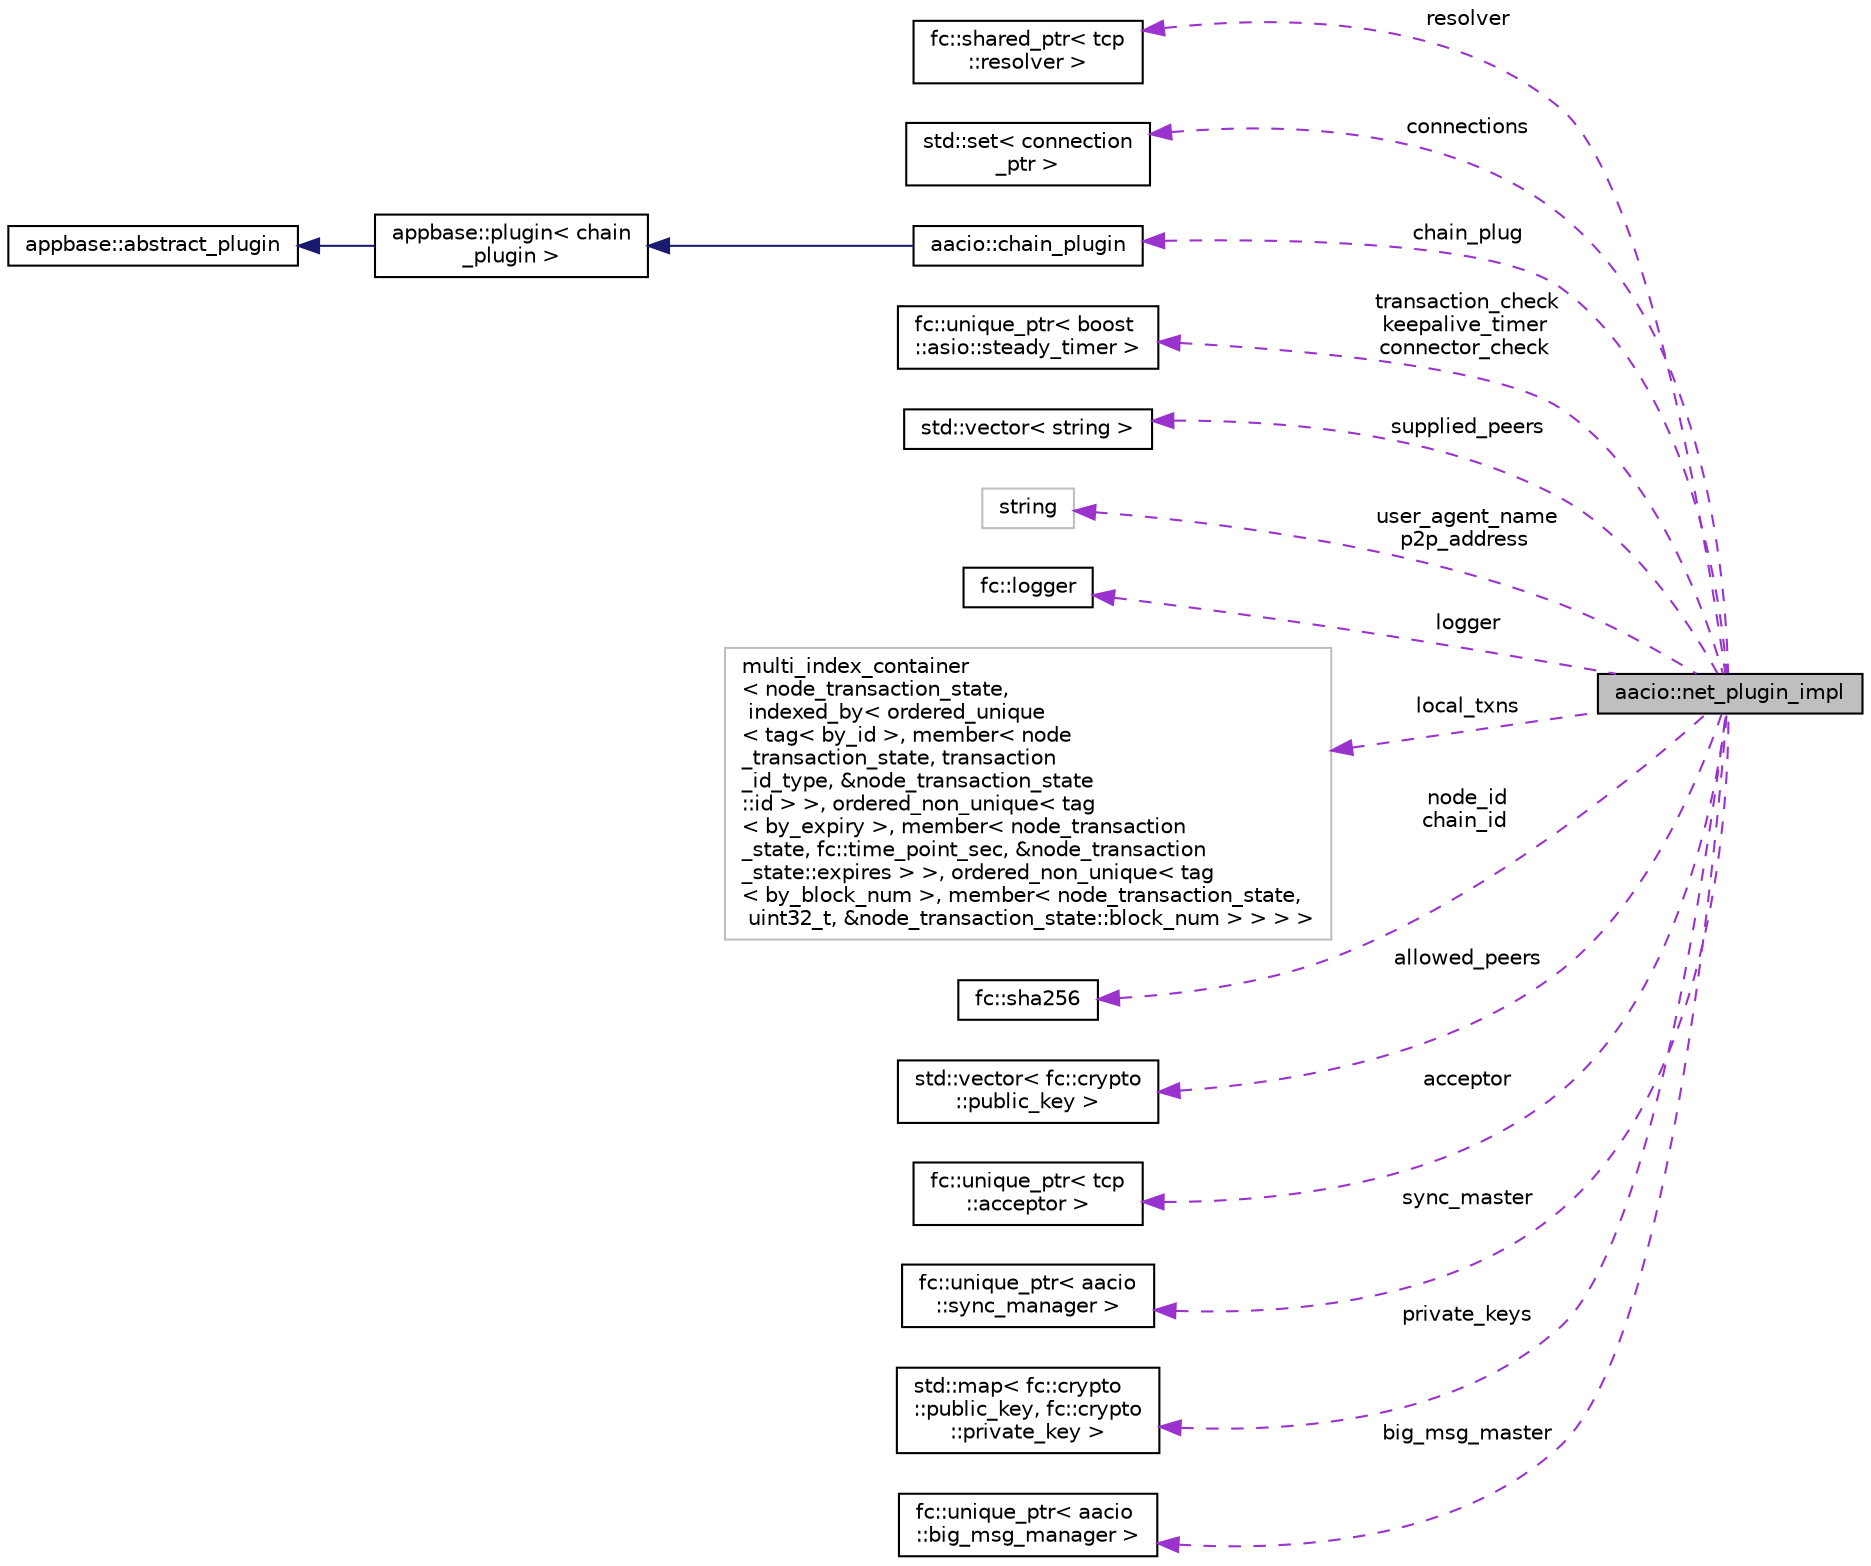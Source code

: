 digraph "aacio::net_plugin_impl"
{
  edge [fontname="Helvetica",fontsize="10",labelfontname="Helvetica",labelfontsize="10"];
  node [fontname="Helvetica",fontsize="10",shape=record];
  rankdir="LR";
  Node1 [label="aacio::net_plugin_impl",height=0.2,width=0.4,color="black", fillcolor="grey75", style="filled", fontcolor="black"];
  Node2 -> Node1 [dir="back",color="darkorchid3",fontsize="10",style="dashed",label=" resolver" ,fontname="Helvetica"];
  Node2 [label="fc::shared_ptr\< tcp\l::resolver \>",height=0.2,width=0.4,color="black", fillcolor="white", style="filled",URL="$classfc_1_1shared__ptr.html"];
  Node3 -> Node1 [dir="back",color="darkorchid3",fontsize="10",style="dashed",label=" connections" ,fontname="Helvetica"];
  Node3 [label="std::set\< connection\l_ptr \>",height=0.2,width=0.4,color="black", fillcolor="white", style="filled",URL="$classstd_1_1set.html"];
  Node4 -> Node1 [dir="back",color="darkorchid3",fontsize="10",style="dashed",label=" chain_plug" ,fontname="Helvetica"];
  Node4 [label="aacio::chain_plugin",height=0.2,width=0.4,color="black", fillcolor="white", style="filled",URL="$classaacio_1_1chain__plugin.html"];
  Node5 -> Node4 [dir="back",color="midnightblue",fontsize="10",style="solid",fontname="Helvetica"];
  Node5 [label="appbase::plugin\< chain\l_plugin \>",height=0.2,width=0.4,color="black", fillcolor="white", style="filled",URL="$classappbase_1_1plugin.html"];
  Node6 -> Node5 [dir="back",color="midnightblue",fontsize="10",style="solid",fontname="Helvetica"];
  Node6 [label="appbase::abstract_plugin",height=0.2,width=0.4,color="black", fillcolor="white", style="filled",URL="$classappbase_1_1abstract__plugin.html"];
  Node7 -> Node1 [dir="back",color="darkorchid3",fontsize="10",style="dashed",label=" transaction_check\nkeepalive_timer\nconnector_check" ,fontname="Helvetica"];
  Node7 [label="fc::unique_ptr\< boost\l::asio::steady_timer \>",height=0.2,width=0.4,color="black", fillcolor="white", style="filled",URL="$classfc_1_1unique__ptr.html"];
  Node8 -> Node1 [dir="back",color="darkorchid3",fontsize="10",style="dashed",label=" supplied_peers" ,fontname="Helvetica"];
  Node8 [label="std::vector\< string \>",height=0.2,width=0.4,color="black", fillcolor="white", style="filled",URL="$classstd_1_1vector.html"];
  Node9 -> Node1 [dir="back",color="darkorchid3",fontsize="10",style="dashed",label=" user_agent_name\np2p_address" ,fontname="Helvetica"];
  Node9 [label="string",height=0.2,width=0.4,color="grey75", fillcolor="white", style="filled"];
  Node10 -> Node1 [dir="back",color="darkorchid3",fontsize="10",style="dashed",label=" logger" ,fontname="Helvetica"];
  Node10 [label="fc::logger",height=0.2,width=0.4,color="black", fillcolor="white", style="filled",URL="$classfc_1_1logger.html"];
  Node11 -> Node1 [dir="back",color="darkorchid3",fontsize="10",style="dashed",label=" local_txns" ,fontname="Helvetica"];
  Node11 [label="multi_index_container\l\< node_transaction_state,\l indexed_by\< ordered_unique\l\< tag\< by_id \>, member\< node\l_transaction_state, transaction\l_id_type, &node_transaction_state\l::id \> \>, ordered_non_unique\< tag\l\< by_expiry \>, member\< node_transaction\l_state, fc::time_point_sec, &node_transaction\l_state::expires \> \>, ordered_non_unique\< tag\l\< by_block_num \>, member\< node_transaction_state,\l uint32_t, &node_transaction_state::block_num \> \> \> \>",height=0.2,width=0.4,color="grey75", fillcolor="white", style="filled"];
  Node12 -> Node1 [dir="back",color="darkorchid3",fontsize="10",style="dashed",label=" node_id\nchain_id" ,fontname="Helvetica"];
  Node12 [label="fc::sha256",height=0.2,width=0.4,color="black", fillcolor="white", style="filled",URL="$classfc_1_1sha256.html"];
  Node13 -> Node1 [dir="back",color="darkorchid3",fontsize="10",style="dashed",label=" allowed_peers" ,fontname="Helvetica"];
  Node13 [label="std::vector\< fc::crypto\l::public_key \>",height=0.2,width=0.4,color="black", fillcolor="white", style="filled",URL="$classstd_1_1vector.html"];
  Node14 -> Node1 [dir="back",color="darkorchid3",fontsize="10",style="dashed",label=" acceptor" ,fontname="Helvetica"];
  Node14 [label="fc::unique_ptr\< tcp\l::acceptor \>",height=0.2,width=0.4,color="black", fillcolor="white", style="filled",URL="$classfc_1_1unique__ptr.html"];
  Node15 -> Node1 [dir="back",color="darkorchid3",fontsize="10",style="dashed",label=" sync_master" ,fontname="Helvetica"];
  Node15 [label="fc::unique_ptr\< aacio\l::sync_manager \>",height=0.2,width=0.4,color="black", fillcolor="white", style="filled",URL="$classfc_1_1unique__ptr.html"];
  Node16 -> Node1 [dir="back",color="darkorchid3",fontsize="10",style="dashed",label=" private_keys" ,fontname="Helvetica"];
  Node16 [label="std::map\< fc::crypto\l::public_key, fc::crypto\l::private_key \>",height=0.2,width=0.4,color="black", fillcolor="white", style="filled",URL="$classstd_1_1map.html"];
  Node17 -> Node1 [dir="back",color="darkorchid3",fontsize="10",style="dashed",label=" big_msg_master" ,fontname="Helvetica"];
  Node17 [label="fc::unique_ptr\< aacio\l::big_msg_manager \>",height=0.2,width=0.4,color="black", fillcolor="white", style="filled",URL="$classfc_1_1unique__ptr.html"];
}
